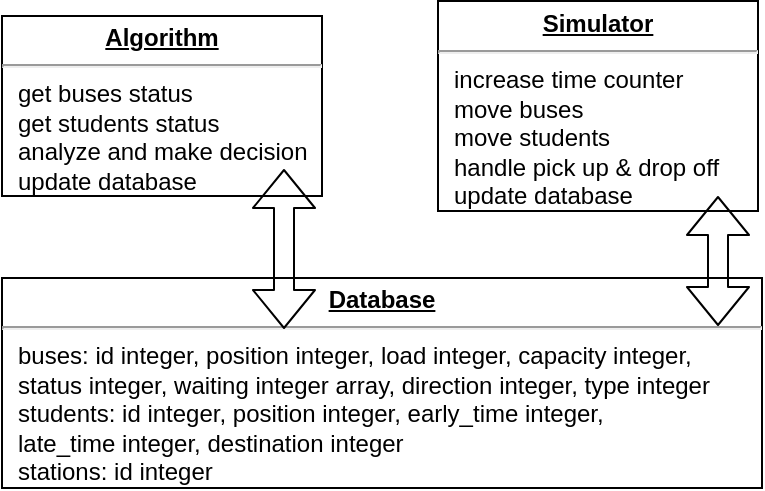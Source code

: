 <mxfile version="11.3.0" type="device" pages="1"><diagram id="MFRNeABE6yXxVXGObKxk" name="Page-1"><mxGraphModel dx="1010" dy="579" grid="0" gridSize="10" guides="1" tooltips="1" connect="1" arrows="1" fold="1" page="0" pageScale="1" pageWidth="827" pageHeight="1169" math="0" shadow="0"><root><mxCell id="0"/><mxCell id="1" parent="0"/><mxCell id="UmH1jXEksEIehoaLZds8-1" value="&lt;p style=&quot;margin: 0px ; margin-top: 4px ; text-align: center ; text-decoration: underline&quot;&gt;&lt;b&gt;Algorithm&lt;/b&gt;&lt;/p&gt;&lt;hr&gt;&lt;p style=&quot;margin: 0px ; margin-left: 8px&quot;&gt;get buses status&lt;/p&gt;&lt;p style=&quot;margin: 0px ; margin-left: 8px&quot;&gt;get students status&lt;/p&gt;&lt;p style=&quot;margin: 0px ; margin-left: 8px&quot;&gt;analyze and make decision&lt;/p&gt;&lt;p style=&quot;margin: 0px ; margin-left: 8px&quot;&gt;update database&lt;/p&gt;" style="verticalAlign=top;align=left;overflow=fill;fontSize=12;fontFamily=Helvetica;html=1;" parent="1" vertex="1"><mxGeometry x="43" y="88" width="160" height="90" as="geometry"/></mxCell><mxCell id="UmH1jXEksEIehoaLZds8-2" value="&lt;p style=&quot;margin: 0px ; margin-top: 4px ; text-align: center ; text-decoration: underline&quot;&gt;&lt;b&gt;Simulator&lt;/b&gt;&lt;/p&gt;&lt;hr&gt;&lt;p style=&quot;margin: 0px ; margin-left: 8px&quot;&gt;increase time counter&lt;/p&gt;&lt;p style=&quot;margin: 0px ; margin-left: 8px&quot;&gt;move buses&lt;/p&gt;&lt;p style=&quot;margin: 0px ; margin-left: 8px&quot;&gt;move students&lt;/p&gt;&lt;p style=&quot;margin: 0px ; margin-left: 8px&quot;&gt;handle pick up &amp;amp; drop off&lt;/p&gt;&lt;p style=&quot;margin: 0px ; margin-left: 8px&quot;&gt;update database&lt;/p&gt;" style="verticalAlign=top;align=left;overflow=fill;fontSize=12;fontFamily=Helvetica;html=1;" parent="1" vertex="1"><mxGeometry x="261" y="80.5" width="160" height="105" as="geometry"/></mxCell><mxCell id="UmH1jXEksEIehoaLZds8-3" value="&lt;p style=&quot;margin: 0px ; margin-top: 4px ; text-align: center ; text-decoration: underline&quot;&gt;&lt;b&gt;Database&lt;/b&gt;&lt;/p&gt;&lt;hr&gt;&lt;p style=&quot;margin: 0px ; margin-left: 8px&quot;&gt;buses: id integer, position integer, load integer, capacity integer,&lt;/p&gt;&lt;p style=&quot;margin: 0px ; margin-left: 8px&quot;&gt;status integer, waiting integer array, direction integer, type integer&lt;/p&gt;&lt;p style=&quot;margin: 0px ; margin-left: 8px&quot;&gt;students: id integer, position integer, early_time integer,&lt;/p&gt;&lt;p style=&quot;margin: 0px ; margin-left: 8px&quot;&gt;late_time integer, destination integer&lt;/p&gt;&lt;p style=&quot;margin: 0px ; margin-left: 8px&quot;&gt;stations: id integer&lt;/p&gt;" style="verticalAlign=top;align=left;overflow=fill;fontSize=12;fontFamily=Helvetica;html=1;" parent="1" vertex="1"><mxGeometry x="43" y="219" width="380" height="105" as="geometry"/></mxCell><mxCell id="UmH1jXEksEIehoaLZds8-4" value="" style="shape=flexArrow;endArrow=classic;startArrow=classic;html=1;" parent="1" edge="1"><mxGeometry width="50" height="50" relative="1" as="geometry"><mxPoint x="184" y="244.5" as="sourcePoint"/><mxPoint x="184" y="164.5" as="targetPoint"/></mxGeometry></mxCell><mxCell id="UmH1jXEksEIehoaLZds8-6" value="" style="shape=flexArrow;endArrow=classic;startArrow=classic;html=1;" parent="1" edge="1"><mxGeometry width="50" height="50" relative="1" as="geometry"><mxPoint x="401" y="243" as="sourcePoint"/><mxPoint x="401" y="178" as="targetPoint"/></mxGeometry></mxCell></root></mxGraphModel></diagram></mxfile>